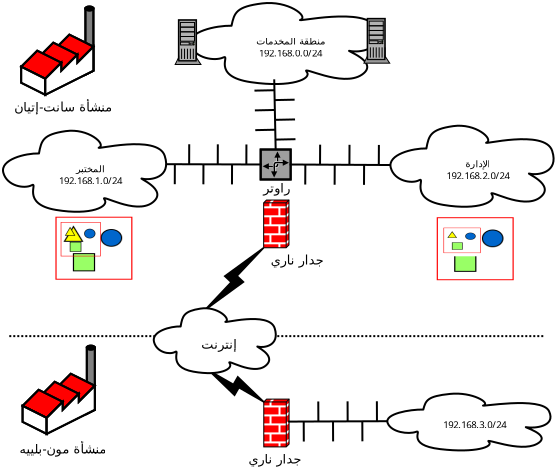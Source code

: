 <?xml version="1.0" encoding="UTF-8"?>
<dia:diagram xmlns:dia="http://www.lysator.liu.se/~alla/dia/">
  <dia:layer name="Arrière-plan" visible="true" active="true">
    <dia:object type="Standard - Line" version="0" id="O0">
      <dia:attribute name="obj_pos">
        <dia:point val="-7.358,8.844"/>
      </dia:attribute>
      <dia:attribute name="obj_bb">
        <dia:rectangle val="-7.408,8.794;19.444,8.894"/>
      </dia:attribute>
      <dia:attribute name="conn_endpoints">
        <dia:point val="-7.358,8.844"/>
        <dia:point val="19.394,8.844"/>
      </dia:attribute>
      <dia:attribute name="numcp">
        <dia:int val="1"/>
      </dia:attribute>
      <dia:attribute name="line_style">
        <dia:enum val="4"/>
      </dia:attribute>
    </dia:object>
    <dia:object type="Factory" version="1" id="O1">
      <dia:attribute name="obj_pos">
        <dia:point val="-6.764,-7.638"/>
      </dia:attribute>
      <dia:attribute name="obj_bb">
        <dia:rectangle val="-6.849,-7.688;-3.065,-3.139"/>
      </dia:attribute>
      <dia:attribute name="meta">
        <dia:composite type="dict"/>
      </dia:attribute>
      <dia:attribute name="elem_corner">
        <dia:point val="-6.764,-7.638"/>
      </dia:attribute>
      <dia:attribute name="elem_width">
        <dia:real val="3.614"/>
      </dia:attribute>
      <dia:attribute name="elem_height">
        <dia:real val="4.417"/>
      </dia:attribute>
      <dia:attribute name="line_width">
        <dia:real val="0.1"/>
      </dia:attribute>
      <dia:attribute name="line_colour">
        <dia:color val="#000000"/>
      </dia:attribute>
      <dia:attribute name="fill_colour">
        <dia:color val="#ffffff"/>
      </dia:attribute>
      <dia:attribute name="show_background">
        <dia:boolean val="true"/>
      </dia:attribute>
      <dia:attribute name="line_style">
        <dia:enum val="0"/>
        <dia:real val="1"/>
      </dia:attribute>
      <dia:attribute name="flip_horizontal">
        <dia:boolean val="false"/>
      </dia:attribute>
      <dia:attribute name="flip_vertical">
        <dia:boolean val="false"/>
      </dia:attribute>
      <dia:attribute name="subscale">
        <dia:real val="1"/>
      </dia:attribute>
    </dia:object>
    <dia:object type="Network - WAN Link" version="1" id="O2">
      <dia:attribute name="obj_pos">
        <dia:point val="5.361,4.426"/>
      </dia:attribute>
      <dia:attribute name="obj_bb">
        <dia:rectangle val="2.404,4.426;5.361,7.556"/>
      </dia:attribute>
      <dia:attribute name="conn_endpoints">
        <dia:point val="5.361,4.426"/>
        <dia:point val="2.404,7.556"/>
      </dia:attribute>
      <dia:attribute name="width">
        <dia:real val="1"/>
      </dia:attribute>
      <dia:attribute name="line_color">
        <dia:color val="#000000"/>
      </dia:attribute>
      <dia:attribute name="fill_color">
        <dia:color val="#000000"/>
      </dia:attribute>
      <dia:connections>
        <dia:connection handle="0" to="O4" connection="8"/>
        <dia:connection handle="1" to="O23" connection="3"/>
      </dia:connections>
    </dia:object>
    <dia:object type="Network - Cloud" version="1" id="O3">
      <dia:attribute name="obj_pos">
        <dia:point val="1.694,-7.812"/>
      </dia:attribute>
      <dia:attribute name="obj_bb">
        <dia:rectangle val="1.694,-7.812;11.045,-3.76"/>
      </dia:attribute>
      <dia:attribute name="meta">
        <dia:composite type="dict"/>
      </dia:attribute>
      <dia:attribute name="elem_corner">
        <dia:point val="1.694,-7.812"/>
      </dia:attribute>
      <dia:attribute name="elem_width">
        <dia:real val="9.351"/>
      </dia:attribute>
      <dia:attribute name="elem_height">
        <dia:real val="4.053"/>
      </dia:attribute>
      <dia:attribute name="line_width">
        <dia:real val="0.1"/>
      </dia:attribute>
      <dia:attribute name="line_colour">
        <dia:color val="#000000"/>
      </dia:attribute>
      <dia:attribute name="fill_colour">
        <dia:color val="#ffffff"/>
      </dia:attribute>
      <dia:attribute name="show_background">
        <dia:boolean val="true"/>
      </dia:attribute>
      <dia:attribute name="line_style">
        <dia:enum val="0"/>
        <dia:real val="1"/>
      </dia:attribute>
      <dia:attribute name="padding">
        <dia:real val="0.354"/>
      </dia:attribute>
      <dia:attribute name="text">
        <dia:composite type="text">
          <dia:attribute name="string">
            <dia:string>#منطقة المخدمات
192.168.0.0/24#</dia:string>
          </dia:attribute>
          <dia:attribute name="font">
            <dia:font family="sans" style="0" name="Helvetica"/>
          </dia:attribute>
          <dia:attribute name="height">
            <dia:real val="0.6"/>
          </dia:attribute>
          <dia:attribute name="pos">
            <dia:point val="6.62,-5.865"/>
          </dia:attribute>
          <dia:attribute name="color">
            <dia:color val="#000000"/>
          </dia:attribute>
          <dia:attribute name="alignment">
            <dia:enum val="1"/>
          </dia:attribute>
        </dia:composite>
      </dia:attribute>
      <dia:attribute name="flip_horizontal">
        <dia:boolean val="false"/>
      </dia:attribute>
      <dia:attribute name="flip_vertical">
        <dia:boolean val="false"/>
      </dia:attribute>
      <dia:attribute name="subscale">
        <dia:real val="1"/>
      </dia:attribute>
    </dia:object>
    <dia:object type="Network - Firewall" version="1" id="O4">
      <dia:attribute name="obj_pos">
        <dia:point val="5.361,2.038"/>
      </dia:attribute>
      <dia:attribute name="obj_bb">
        <dia:rectangle val="5.24,1.917;8.689,5.68"/>
      </dia:attribute>
      <dia:attribute name="meta">
        <dia:composite type="dict"/>
      </dia:attribute>
      <dia:attribute name="elem_corner">
        <dia:point val="5.361,2.038"/>
      </dia:attribute>
      <dia:attribute name="elem_width">
        <dia:real val="1.265"/>
      </dia:attribute>
      <dia:attribute name="elem_height">
        <dia:real val="2.389"/>
      </dia:attribute>
      <dia:attribute name="line_width">
        <dia:real val="0.1"/>
      </dia:attribute>
      <dia:attribute name="line_colour">
        <dia:color val="#000000"/>
      </dia:attribute>
      <dia:attribute name="fill_colour">
        <dia:color val="#ffffff"/>
      </dia:attribute>
      <dia:attribute name="show_background">
        <dia:boolean val="true"/>
      </dia:attribute>
      <dia:attribute name="line_style">
        <dia:enum val="0"/>
        <dia:real val="1"/>
      </dia:attribute>
      <dia:attribute name="padding">
        <dia:real val="0.354"/>
      </dia:attribute>
      <dia:attribute name="text">
        <dia:composite type="text">
          <dia:attribute name="string">
            <dia:string>#جدار ناري#</dia:string>
          </dia:attribute>
          <dia:attribute name="font">
            <dia:font family="sans" style="0" name="Helvetica"/>
          </dia:attribute>
          <dia:attribute name="height">
            <dia:real val="0.8"/>
          </dia:attribute>
          <dia:attribute name="pos">
            <dia:point val="5.714,5.139"/>
          </dia:attribute>
          <dia:attribute name="color">
            <dia:color val="#000000"/>
          </dia:attribute>
          <dia:attribute name="alignment">
            <dia:enum val="0"/>
          </dia:attribute>
        </dia:composite>
      </dia:attribute>
      <dia:attribute name="flip_horizontal">
        <dia:boolean val="false"/>
      </dia:attribute>
      <dia:attribute name="flip_vertical">
        <dia:boolean val="false"/>
      </dia:attribute>
      <dia:attribute name="subscale">
        <dia:real val="1"/>
      </dia:attribute>
    </dia:object>
    <dia:object type="Network - Bus" version="0" id="O5">
      <dia:attribute name="obj_pos">
        <dia:point val="5.961,-0.487"/>
      </dia:attribute>
      <dia:attribute name="obj_bb">
        <dia:rectangle val="4.901,-3.997;6.951,-0.436"/>
      </dia:attribute>
      <dia:attribute name="conn_endpoints">
        <dia:point val="5.961,-0.487"/>
        <dia:point val="5.89,-3.946"/>
      </dia:attribute>
      <dia:attribute name="line_color">
        <dia:color val="#000000"/>
      </dia:attribute>
      <dia:attribute name="bus_handles">
        <dia:point val="6.951,-1.002"/>
        <dia:point val="4.941,-1.455"/>
        <dia:point val="6.93,-1.99"/>
        <dia:point val="4.921,-2.443"/>
        <dia:point val="6.91,-2.978"/>
        <dia:point val="4.901,-3.431"/>
      </dia:attribute>
      <dia:connections>
        <dia:connection handle="0" to="O6" connection="1"/>
        <dia:connection handle="1" to="O3" connection="1"/>
      </dia:connections>
    </dia:object>
    <dia:object type="Network - Router Symbol" version="1" id="O6">
      <dia:attribute name="obj_pos">
        <dia:point val="5.211,-0.487"/>
      </dia:attribute>
      <dia:attribute name="obj_bb">
        <dia:rectangle val="5.161,-0.537;6.761,1.062"/>
      </dia:attribute>
      <dia:attribute name="meta">
        <dia:composite type="dict"/>
      </dia:attribute>
      <dia:attribute name="elem_corner">
        <dia:point val="5.211,-0.487"/>
      </dia:attribute>
      <dia:attribute name="elem_width">
        <dia:real val="1.5"/>
      </dia:attribute>
      <dia:attribute name="elem_height">
        <dia:real val="1.5"/>
      </dia:attribute>
      <dia:attribute name="line_width">
        <dia:real val="0.1"/>
      </dia:attribute>
      <dia:attribute name="line_colour">
        <dia:color val="#000000"/>
      </dia:attribute>
      <dia:attribute name="fill_colour">
        <dia:color val="#ffffff"/>
      </dia:attribute>
      <dia:attribute name="show_background">
        <dia:boolean val="true"/>
      </dia:attribute>
      <dia:attribute name="line_style">
        <dia:enum val="0"/>
        <dia:real val="1"/>
      </dia:attribute>
      <dia:attribute name="flip_horizontal">
        <dia:boolean val="false"/>
      </dia:attribute>
      <dia:attribute name="flip_vertical">
        <dia:boolean val="false"/>
      </dia:attribute>
      <dia:attribute name="subscale">
        <dia:real val="1"/>
      </dia:attribute>
    </dia:object>
    <dia:object type="Network - General Computer (Tower)" version="1" id="O7">
      <dia:attribute name="obj_pos">
        <dia:point val="0.936,-6.963"/>
      </dia:attribute>
      <dia:attribute name="obj_bb">
        <dia:rectangle val="0.928,-7.003;2.235,-3.573"/>
      </dia:attribute>
      <dia:attribute name="meta">
        <dia:composite type="dict"/>
      </dia:attribute>
      <dia:attribute name="elem_corner">
        <dia:point val="0.936,-6.963"/>
      </dia:attribute>
      <dia:attribute name="elem_width">
        <dia:real val="1.289"/>
      </dia:attribute>
      <dia:attribute name="elem_height">
        <dia:real val="2.227"/>
      </dia:attribute>
      <dia:attribute name="line_width">
        <dia:real val="0.1"/>
      </dia:attribute>
      <dia:attribute name="line_colour">
        <dia:color val="#000000"/>
      </dia:attribute>
      <dia:attribute name="fill_colour">
        <dia:color val="#ffffff"/>
      </dia:attribute>
      <dia:attribute name="show_background">
        <dia:boolean val="true"/>
      </dia:attribute>
      <dia:attribute name="line_style">
        <dia:enum val="0"/>
        <dia:real val="1"/>
      </dia:attribute>
      <dia:attribute name="padding">
        <dia:real val="0.354"/>
      </dia:attribute>
      <dia:attribute name="text">
        <dia:composite type="text">
          <dia:attribute name="string">
            <dia:string>##</dia:string>
          </dia:attribute>
          <dia:attribute name="font">
            <dia:font family="sans" style="0" name="Helvetica"/>
          </dia:attribute>
          <dia:attribute name="height">
            <dia:real val="0.8"/>
          </dia:attribute>
          <dia:attribute name="pos">
            <dia:point val="1.581,-4.077"/>
          </dia:attribute>
          <dia:attribute name="color">
            <dia:color val="#000000"/>
          </dia:attribute>
          <dia:attribute name="alignment">
            <dia:enum val="1"/>
          </dia:attribute>
        </dia:composite>
      </dia:attribute>
      <dia:attribute name="flip_horizontal">
        <dia:boolean val="false"/>
      </dia:attribute>
      <dia:attribute name="flip_vertical">
        <dia:boolean val="false"/>
      </dia:attribute>
      <dia:attribute name="subscale">
        <dia:real val="1"/>
      </dia:attribute>
    </dia:object>
    <dia:object type="Network - General Computer (Tower)" version="1" id="O8">
      <dia:attribute name="obj_pos">
        <dia:point val="10.374,-7.03"/>
      </dia:attribute>
      <dia:attribute name="obj_bb">
        <dia:rectangle val="10.366,-7.07;11.673,-3.641"/>
      </dia:attribute>
      <dia:attribute name="meta">
        <dia:composite type="dict"/>
      </dia:attribute>
      <dia:attribute name="elem_corner">
        <dia:point val="10.374,-7.03"/>
      </dia:attribute>
      <dia:attribute name="elem_width">
        <dia:real val="1.289"/>
      </dia:attribute>
      <dia:attribute name="elem_height">
        <dia:real val="2.227"/>
      </dia:attribute>
      <dia:attribute name="line_width">
        <dia:real val="0.1"/>
      </dia:attribute>
      <dia:attribute name="line_colour">
        <dia:color val="#000000"/>
      </dia:attribute>
      <dia:attribute name="fill_colour">
        <dia:color val="#ffffff"/>
      </dia:attribute>
      <dia:attribute name="show_background">
        <dia:boolean val="true"/>
      </dia:attribute>
      <dia:attribute name="line_style">
        <dia:enum val="0"/>
        <dia:real val="1"/>
      </dia:attribute>
      <dia:attribute name="padding">
        <dia:real val="0.354"/>
      </dia:attribute>
      <dia:attribute name="text">
        <dia:composite type="text">
          <dia:attribute name="string">
            <dia:string>##</dia:string>
          </dia:attribute>
          <dia:attribute name="font">
            <dia:font family="sans" style="0" name="Helvetica"/>
          </dia:attribute>
          <dia:attribute name="height">
            <dia:real val="0.8"/>
          </dia:attribute>
          <dia:attribute name="pos">
            <dia:point val="11.019,-4.144"/>
          </dia:attribute>
          <dia:attribute name="color">
            <dia:color val="#000000"/>
          </dia:attribute>
          <dia:attribute name="alignment">
            <dia:enum val="1"/>
          </dia:attribute>
        </dia:composite>
      </dia:attribute>
      <dia:attribute name="flip_horizontal">
        <dia:boolean val="false"/>
      </dia:attribute>
      <dia:attribute name="flip_vertical">
        <dia:boolean val="false"/>
      </dia:attribute>
      <dia:attribute name="subscale">
        <dia:real val="1"/>
      </dia:attribute>
    </dia:object>
    <dia:object type="Standard - Text" version="1" id="O9">
      <dia:attribute name="obj_pos">
        <dia:point val="6.011,1.663"/>
      </dia:attribute>
      <dia:attribute name="obj_bb">
        <dia:rectangle val="5.347,1.049;6.693,1.85"/>
      </dia:attribute>
      <dia:attribute name="text">
        <dia:composite type="text">
          <dia:attribute name="string">
            <dia:string>#راوتر#</dia:string>
          </dia:attribute>
          <dia:attribute name="font">
            <dia:font family="sans" style="0" name="Helvetica"/>
          </dia:attribute>
          <dia:attribute name="height">
            <dia:real val="0.8"/>
          </dia:attribute>
          <dia:attribute name="pos">
            <dia:point val="6.011,1.663"/>
          </dia:attribute>
          <dia:attribute name="color">
            <dia:color val="#000000"/>
          </dia:attribute>
          <dia:attribute name="alignment">
            <dia:enum val="1"/>
          </dia:attribute>
        </dia:composite>
      </dia:attribute>
      <dia:attribute name="valign">
        <dia:enum val="3"/>
      </dia:attribute>
    </dia:object>
    <dia:object type="Network - Bus" version="0" id="O10">
      <dia:attribute name="obj_pos">
        <dia:point val="6.711,0.263"/>
      </dia:attribute>
      <dia:attribute name="obj_bb">
        <dia:rectangle val="6.661,-0.73;11.903,1.282"/>
      </dia:attribute>
      <dia:attribute name="conn_endpoints">
        <dia:point val="6.711,0.263"/>
        <dia:point val="11.853,0.29"/>
      </dia:attribute>
      <dia:attribute name="line_color">
        <dia:color val="#000000"/>
      </dia:attribute>
      <dia:attribute name="bus_handles">
        <dia:point val="7.44,1.266"/>
        <dia:point val="8.185,-0.73"/>
        <dia:point val="8.909,1.274"/>
        <dia:point val="9.654,-0.722"/>
        <dia:point val="10.378,1.282"/>
        <dia:point val="11.123,-0.714"/>
      </dia:attribute>
      <dia:connections>
        <dia:connection handle="0" to="O6" connection="3"/>
        <dia:connection handle="1" to="O12" connection="0"/>
      </dia:connections>
    </dia:object>
    <dia:object type="Network - Bus" version="0" id="O11">
      <dia:attribute name="obj_pos">
        <dia:point val="0.206,0.246"/>
      </dia:attribute>
      <dia:attribute name="obj_bb">
        <dia:rectangle val="0.156,-0.75;5.261,1.258"/>
      </dia:attribute>
      <dia:attribute name="conn_endpoints">
        <dia:point val="0.206,0.246"/>
        <dia:point val="5.211,0.263"/>
      </dia:attribute>
      <dia:attribute name="line_color">
        <dia:color val="#000000"/>
      </dia:attribute>
      <dia:attribute name="bus_handles">
        <dia:point val="0.917,1.248"/>
        <dia:point val="1.639,-0.75"/>
        <dia:point val="2.347,1.253"/>
        <dia:point val="3.069,-0.745"/>
        <dia:point val="3.777,1.258"/>
        <dia:point val="4.499,-0.74"/>
      </dia:attribute>
      <dia:connections>
        <dia:connection handle="0" to="O13" connection="2"/>
        <dia:connection handle="1" to="O6" connection="0"/>
      </dia:connections>
    </dia:object>
    <dia:object type="Network - Cloud" version="1" id="O12">
      <dia:attribute name="obj_pos">
        <dia:point val="11.7,-1.676"/>
      </dia:attribute>
      <dia:attribute name="obj_bb">
        <dia:rectangle val="11.7,-1.676;19.858,2.376"/>
      </dia:attribute>
      <dia:attribute name="meta">
        <dia:composite type="dict"/>
      </dia:attribute>
      <dia:attribute name="elem_corner">
        <dia:point val="11.7,-1.676"/>
      </dia:attribute>
      <dia:attribute name="elem_width">
        <dia:real val="8.158"/>
      </dia:attribute>
      <dia:attribute name="elem_height">
        <dia:real val="4.053"/>
      </dia:attribute>
      <dia:attribute name="line_width">
        <dia:real val="0.1"/>
      </dia:attribute>
      <dia:attribute name="line_colour">
        <dia:color val="#000000"/>
      </dia:attribute>
      <dia:attribute name="fill_colour">
        <dia:color val="#ffffff"/>
      </dia:attribute>
      <dia:attribute name="show_background">
        <dia:boolean val="true"/>
      </dia:attribute>
      <dia:attribute name="line_style">
        <dia:enum val="0"/>
        <dia:real val="1"/>
      </dia:attribute>
      <dia:attribute name="padding">
        <dia:real val="0.354"/>
      </dia:attribute>
      <dia:attribute name="text">
        <dia:composite type="text">
          <dia:attribute name="string">
            <dia:string>#الإدارة
192.168.2.0/24#</dia:string>
          </dia:attribute>
          <dia:attribute name="font">
            <dia:font family="sans" style="0" name="Helvetica"/>
          </dia:attribute>
          <dia:attribute name="height">
            <dia:real val="0.6"/>
          </dia:attribute>
          <dia:attribute name="pos">
            <dia:point val="15.998,0.271"/>
          </dia:attribute>
          <dia:attribute name="color">
            <dia:color val="#000000"/>
          </dia:attribute>
          <dia:attribute name="alignment">
            <dia:enum val="1"/>
          </dia:attribute>
        </dia:composite>
      </dia:attribute>
      <dia:attribute name="flip_horizontal">
        <dia:boolean val="false"/>
      </dia:attribute>
      <dia:attribute name="flip_vertical">
        <dia:boolean val="false"/>
      </dia:attribute>
      <dia:attribute name="subscale">
        <dia:real val="1"/>
      </dia:attribute>
    </dia:object>
    <dia:object type="Network - Cloud" version="1" id="O13">
      <dia:attribute name="obj_pos">
        <dia:point val="-7.672,-1.426"/>
      </dia:attribute>
      <dia:attribute name="obj_bb">
        <dia:rectangle val="-7.672,-1.426;0.486,2.626"/>
      </dia:attribute>
      <dia:attribute name="meta">
        <dia:composite type="dict"/>
      </dia:attribute>
      <dia:attribute name="elem_corner">
        <dia:point val="-7.672,-1.426"/>
      </dia:attribute>
      <dia:attribute name="elem_width">
        <dia:real val="8.158"/>
      </dia:attribute>
      <dia:attribute name="elem_height">
        <dia:real val="4.053"/>
      </dia:attribute>
      <dia:attribute name="line_width">
        <dia:real val="0.1"/>
      </dia:attribute>
      <dia:attribute name="line_colour">
        <dia:color val="#000000"/>
      </dia:attribute>
      <dia:attribute name="fill_colour">
        <dia:color val="#ffffff"/>
      </dia:attribute>
      <dia:attribute name="show_background">
        <dia:boolean val="true"/>
      </dia:attribute>
      <dia:attribute name="line_style">
        <dia:enum val="0"/>
        <dia:real val="1"/>
      </dia:attribute>
      <dia:attribute name="padding">
        <dia:real val="0.354"/>
      </dia:attribute>
      <dia:attribute name="text">
        <dia:composite type="text">
          <dia:attribute name="string">
            <dia:string>#المختبر
192.168.1.0/24#</dia:string>
          </dia:attribute>
          <dia:attribute name="font">
            <dia:font family="sans" style="0" name="Helvetica"/>
          </dia:attribute>
          <dia:attribute name="height">
            <dia:real val="0.6"/>
          </dia:attribute>
          <dia:attribute name="pos">
            <dia:point val="-3.374,0.521"/>
          </dia:attribute>
          <dia:attribute name="color">
            <dia:color val="#000000"/>
          </dia:attribute>
          <dia:attribute name="alignment">
            <dia:enum val="1"/>
          </dia:attribute>
        </dia:composite>
      </dia:attribute>
      <dia:attribute name="flip_horizontal">
        <dia:boolean val="false"/>
      </dia:attribute>
      <dia:attribute name="flip_vertical">
        <dia:boolean val="false"/>
      </dia:attribute>
      <dia:attribute name="subscale">
        <dia:real val="1"/>
      </dia:attribute>
    </dia:object>
    <dia:group>
      <dia:object type="Standard - Image" version="0" id="O14">
        <dia:attribute name="obj_pos">
          <dia:point val="14.014,2.899"/>
        </dia:attribute>
        <dia:attribute name="obj_bb">
          <dia:rectangle val="13.964,2.849;17.914,6.099"/>
        </dia:attribute>
        <dia:attribute name="elem_corner">
          <dia:point val="14.014,2.899"/>
        </dia:attribute>
        <dia:attribute name="elem_width">
          <dia:real val="3.85"/>
        </dia:attribute>
        <dia:attribute name="elem_height">
          <dia:real val="3.15"/>
        </dia:attribute>
        <dia:attribute name="draw_border">
          <dia:boolean val="false"/>
        </dia:attribute>
        <dia:attribute name="keep_aspect">
          <dia:boolean val="true"/>
        </dia:attribute>
        <dia:attribute name="file">
          <dia:string>#/home/muhammad/Wheezy2014/debian-handbook/en-US/images/./bsdcpu.xpm#</dia:string>
        </dia:attribute>
      </dia:object>
      <dia:object type="Standard - Box" version="0" id="O15">
        <dia:attribute name="obj_pos">
          <dia:point val="14.339,3.202"/>
        </dia:attribute>
        <dia:attribute name="obj_bb">
          <dia:rectangle val="14.289,3.152;16.258,4.852"/>
        </dia:attribute>
        <dia:attribute name="elem_corner">
          <dia:point val="14.339,3.202"/>
        </dia:attribute>
        <dia:attribute name="elem_width">
          <dia:real val="1.869"/>
        </dia:attribute>
        <dia:attribute name="elem_height">
          <dia:real val="1.6"/>
        </dia:attribute>
        <dia:attribute name="border_color">
          <dia:color val="#ffffff"/>
        </dia:attribute>
        <dia:attribute name="show_background">
          <dia:boolean val="true"/>
        </dia:attribute>
      </dia:object>
      <dia:object type="Standard - Image" version="0" id="O16">
        <dia:attribute name="obj_pos">
          <dia:point val="14.353,3.424"/>
        </dia:attribute>
        <dia:attribute name="obj_bb">
          <dia:rectangle val="14.303,3.374;16.258,4.741"/>
        </dia:attribute>
        <dia:attribute name="elem_corner">
          <dia:point val="14.353,3.424"/>
        </dia:attribute>
        <dia:attribute name="elem_width">
          <dia:real val="1.855"/>
        </dia:attribute>
        <dia:attribute name="elem_height">
          <dia:real val="1.267"/>
        </dia:attribute>
        <dia:attribute name="draw_border">
          <dia:boolean val="false"/>
        </dia:attribute>
        <dia:attribute name="keep_aspect">
          <dia:boolean val="true"/>
        </dia:attribute>
        <dia:attribute name="file">
          <dia:string>#/home/muhammad/Wheezy2014/debian-handbook/en-US/images/././microsoft-windows-logo-2.gif#</dia:string>
        </dia:attribute>
      </dia:object>
    </dia:group>
    <dia:group>
      <dia:object type="Standard - Image" version="0" id="O17">
        <dia:attribute name="obj_pos">
          <dia:point val="-5.051,2.874"/>
        </dia:attribute>
        <dia:attribute name="obj_bb">
          <dia:rectangle val="-5.101,2.824;-1.151,6.074"/>
        </dia:attribute>
        <dia:attribute name="elem_corner">
          <dia:point val="-5.051,2.874"/>
        </dia:attribute>
        <dia:attribute name="elem_width">
          <dia:real val="3.85"/>
        </dia:attribute>
        <dia:attribute name="elem_height">
          <dia:real val="3.15"/>
        </dia:attribute>
        <dia:attribute name="draw_border">
          <dia:boolean val="false"/>
        </dia:attribute>
        <dia:attribute name="keep_aspect">
          <dia:boolean val="true"/>
        </dia:attribute>
        <dia:attribute name="file">
          <dia:string>#/home/muhammad/Wheezy2014/debian-handbook/en-US/images/./bsdcpu.xpm#</dia:string>
        </dia:attribute>
      </dia:object>
      <dia:object type="Standard - Image" version="0" id="O18">
        <dia:attribute name="obj_pos">
          <dia:point val="-4.786,3.141"/>
        </dia:attribute>
        <dia:attribute name="obj_bb">
          <dia:rectangle val="-4.836,3.091;-2.736,4.906"/>
        </dia:attribute>
        <dia:attribute name="elem_corner">
          <dia:point val="-4.786,3.141"/>
        </dia:attribute>
        <dia:attribute name="elem_width">
          <dia:real val="2"/>
        </dia:attribute>
        <dia:attribute name="elem_height">
          <dia:real val="1.714"/>
        </dia:attribute>
        <dia:attribute name="draw_border">
          <dia:boolean val="false"/>
        </dia:attribute>
        <dia:attribute name="keep_aspect">
          <dia:boolean val="true"/>
        </dia:attribute>
        <dia:attribute name="file">
          <dia:string>#/home/muhammad/Wheezy2014/debian-handbook/en-US/images/./apple.xpm#</dia:string>
        </dia:attribute>
      </dia:object>
    </dia:group>
    <dia:object type="Standard - Text" version="1" id="O19">
      <dia:attribute name="obj_pos">
        <dia:point val="-7.108,-2.387"/>
      </dia:attribute>
      <dia:attribute name="obj_bb">
        <dia:rectangle val="-7.108,-2.982;-2.291,-2.237"/>
      </dia:attribute>
      <dia:attribute name="text">
        <dia:composite type="text">
          <dia:attribute name="string">
            <dia:string>#منشأة سانت-إتيان#</dia:string>
          </dia:attribute>
          <dia:attribute name="font">
            <dia:font family="sans" style="0" name="Helvetica"/>
          </dia:attribute>
          <dia:attribute name="height">
            <dia:real val="0.8"/>
          </dia:attribute>
          <dia:attribute name="pos">
            <dia:point val="-7.108,-2.387"/>
          </dia:attribute>
          <dia:attribute name="color">
            <dia:color val="#000000"/>
          </dia:attribute>
          <dia:attribute name="alignment">
            <dia:enum val="0"/>
          </dia:attribute>
        </dia:composite>
      </dia:attribute>
      <dia:attribute name="valign">
        <dia:enum val="3"/>
      </dia:attribute>
    </dia:object>
    <dia:object type="Factory" version="1" id="O20">
      <dia:attribute name="obj_pos">
        <dia:point val="-6.694,9.318"/>
      </dia:attribute>
      <dia:attribute name="obj_bb">
        <dia:rectangle val="-6.778,9.268;-2.995,13.816"/>
      </dia:attribute>
      <dia:attribute name="meta">
        <dia:composite type="dict"/>
      </dia:attribute>
      <dia:attribute name="elem_corner">
        <dia:point val="-6.694,9.318"/>
      </dia:attribute>
      <dia:attribute name="elem_width">
        <dia:real val="3.614"/>
      </dia:attribute>
      <dia:attribute name="elem_height">
        <dia:real val="4.417"/>
      </dia:attribute>
      <dia:attribute name="line_width">
        <dia:real val="0.1"/>
      </dia:attribute>
      <dia:attribute name="line_colour">
        <dia:color val="#000000"/>
      </dia:attribute>
      <dia:attribute name="fill_colour">
        <dia:color val="#ffffff"/>
      </dia:attribute>
      <dia:attribute name="show_background">
        <dia:boolean val="true"/>
      </dia:attribute>
      <dia:attribute name="line_style">
        <dia:enum val="0"/>
        <dia:real val="1"/>
      </dia:attribute>
      <dia:attribute name="flip_horizontal">
        <dia:boolean val="false"/>
      </dia:attribute>
      <dia:attribute name="flip_vertical">
        <dia:boolean val="false"/>
      </dia:attribute>
      <dia:attribute name="subscale">
        <dia:real val="1"/>
      </dia:attribute>
    </dia:object>
    <dia:object type="Standard - Text" version="1" id="O21">
      <dia:attribute name="obj_pos">
        <dia:point val="-6.853,14.717"/>
      </dia:attribute>
      <dia:attribute name="obj_bb">
        <dia:rectangle val="-6.853,14.123;-2.526,14.867"/>
      </dia:attribute>
      <dia:attribute name="text">
        <dia:composite type="text">
          <dia:attribute name="string">
            <dia:string>#منشأة مون-بلييه#</dia:string>
          </dia:attribute>
          <dia:attribute name="font">
            <dia:font family="sans" style="0" name="Helvetica"/>
          </dia:attribute>
          <dia:attribute name="height">
            <dia:real val="0.8"/>
          </dia:attribute>
          <dia:attribute name="pos">
            <dia:point val="-6.853,14.717"/>
          </dia:attribute>
          <dia:attribute name="color">
            <dia:color val="#000000"/>
          </dia:attribute>
          <dia:attribute name="alignment">
            <dia:enum val="0"/>
          </dia:attribute>
        </dia:composite>
      </dia:attribute>
      <dia:attribute name="valign">
        <dia:enum val="3"/>
      </dia:attribute>
    </dia:object>
    <dia:object type="Network - WAN Link" version="1" id="O22">
      <dia:attribute name="obj_pos">
        <dia:point val="5.367,12.134"/>
      </dia:attribute>
      <dia:attribute name="obj_bb">
        <dia:rectangle val="2.604,10.546;5.367,12.134"/>
      </dia:attribute>
      <dia:attribute name="conn_endpoints">
        <dia:point val="5.367,12.134"/>
        <dia:point val="2.604,10.546"/>
      </dia:attribute>
      <dia:attribute name="width">
        <dia:real val="1"/>
      </dia:attribute>
      <dia:attribute name="line_color">
        <dia:color val="#000000"/>
      </dia:attribute>
      <dia:attribute name="fill_color">
        <dia:color val="#000000"/>
      </dia:attribute>
      <dia:connections>
        <dia:connection handle="0" to="O24" connection="3"/>
        <dia:connection handle="1" to="O23" connection="1"/>
      </dia:connections>
    </dia:object>
    <dia:object type="Network - Cloud" version="1" id="O23">
      <dia:attribute name="obj_pos">
        <dia:point val="-0.135,7.45"/>
      </dia:attribute>
      <dia:attribute name="obj_bb">
        <dia:rectangle val="-0.135,7.45;5.968,10.695"/>
      </dia:attribute>
      <dia:attribute name="meta">
        <dia:composite type="dict"/>
      </dia:attribute>
      <dia:attribute name="elem_corner">
        <dia:point val="-0.135,7.45"/>
      </dia:attribute>
      <dia:attribute name="elem_width">
        <dia:real val="6.103"/>
      </dia:attribute>
      <dia:attribute name="elem_height">
        <dia:real val="3.245"/>
      </dia:attribute>
      <dia:attribute name="line_width">
        <dia:real val="0.1"/>
      </dia:attribute>
      <dia:attribute name="line_colour">
        <dia:color val="#000000"/>
      </dia:attribute>
      <dia:attribute name="fill_colour">
        <dia:color val="#ffffff"/>
      </dia:attribute>
      <dia:attribute name="show_background">
        <dia:boolean val="true"/>
      </dia:attribute>
      <dia:attribute name="line_style">
        <dia:enum val="0"/>
        <dia:real val="1"/>
      </dia:attribute>
      <dia:attribute name="padding">
        <dia:real val="0.354"/>
      </dia:attribute>
      <dia:attribute name="text">
        <dia:composite type="text">
          <dia:attribute name="string">
            <dia:string>#إنترنت#</dia:string>
          </dia:attribute>
          <dia:attribute name="font">
            <dia:font family="sans" style="0" name="Helvetica"/>
          </dia:attribute>
          <dia:attribute name="height">
            <dia:real val="0.8"/>
          </dia:attribute>
          <dia:attribute name="pos">
            <dia:point val="3.08,9.33"/>
          </dia:attribute>
          <dia:attribute name="color">
            <dia:color val="#000000"/>
          </dia:attribute>
          <dia:attribute name="alignment">
            <dia:enum val="1"/>
          </dia:attribute>
        </dia:composite>
      </dia:attribute>
      <dia:attribute name="flip_horizontal">
        <dia:boolean val="false"/>
      </dia:attribute>
      <dia:attribute name="flip_vertical">
        <dia:boolean val="false"/>
      </dia:attribute>
      <dia:attribute name="subscale">
        <dia:real val="1"/>
      </dia:attribute>
    </dia:object>
    <dia:object type="Network - Firewall" version="1" id="O24">
      <dia:attribute name="obj_pos">
        <dia:point val="5.367,11.994"/>
      </dia:attribute>
      <dia:attribute name="obj_bb">
        <dia:rectangle val="4.274,11.873;7.602,15.636"/>
      </dia:attribute>
      <dia:attribute name="meta">
        <dia:composite type="dict"/>
      </dia:attribute>
      <dia:attribute name="elem_corner">
        <dia:point val="5.367,11.994"/>
      </dia:attribute>
      <dia:attribute name="elem_width">
        <dia:real val="1.265"/>
      </dia:attribute>
      <dia:attribute name="elem_height">
        <dia:real val="2.389"/>
      </dia:attribute>
      <dia:attribute name="line_width">
        <dia:real val="0.1"/>
      </dia:attribute>
      <dia:attribute name="line_colour">
        <dia:color val="#000000"/>
      </dia:attribute>
      <dia:attribute name="fill_colour">
        <dia:color val="#ffffff"/>
      </dia:attribute>
      <dia:attribute name="show_background">
        <dia:boolean val="true"/>
      </dia:attribute>
      <dia:attribute name="line_style">
        <dia:enum val="0"/>
        <dia:real val="1"/>
      </dia:attribute>
      <dia:attribute name="padding">
        <dia:real val="0.354"/>
      </dia:attribute>
      <dia:attribute name="text">
        <dia:composite type="text">
          <dia:attribute name="string">
            <dia:string>#جدار ناري#</dia:string>
          </dia:attribute>
          <dia:attribute name="font">
            <dia:font family="sans" style="0" name="Helvetica"/>
          </dia:attribute>
          <dia:attribute name="height">
            <dia:real val="0.8"/>
          </dia:attribute>
          <dia:attribute name="pos">
            <dia:point val="5.929,15.095"/>
          </dia:attribute>
          <dia:attribute name="color">
            <dia:color val="#000000"/>
          </dia:attribute>
          <dia:attribute name="alignment">
            <dia:enum val="1"/>
          </dia:attribute>
        </dia:composite>
      </dia:attribute>
      <dia:attribute name="flip_horizontal">
        <dia:boolean val="false"/>
      </dia:attribute>
      <dia:attribute name="flip_vertical">
        <dia:boolean val="false"/>
      </dia:attribute>
      <dia:attribute name="subscale">
        <dia:real val="1"/>
      </dia:attribute>
    </dia:object>
    <dia:object type="Network - Bus" version="0" id="O25">
      <dia:attribute name="obj_pos">
        <dia:point val="6.632,13.118"/>
      </dia:attribute>
      <dia:attribute name="obj_bb">
        <dia:rectangle val="6.581,12.1;11.809,14.115"/>
      </dia:attribute>
      <dia:attribute name="conn_endpoints">
        <dia:point val="6.632,13.118"/>
        <dia:point val="11.758,13.097"/>
      </dia:attribute>
      <dia:attribute name="line_color">
        <dia:color val="#000000"/>
      </dia:attribute>
      <dia:attribute name="bus_handles">
        <dia:point val="7.368,14.115"/>
        <dia:point val="8.092,12.112"/>
        <dia:point val="8.833,14.109"/>
        <dia:point val="9.557,12.106"/>
        <dia:point val="10.298,14.103"/>
        <dia:point val="11.022,12.1"/>
      </dia:attribute>
      <dia:connections>
        <dia:connection handle="0" to="O24" connection="14"/>
        <dia:connection handle="1" to="O26" connection="0"/>
      </dia:connections>
    </dia:object>
    <dia:object type="Network - Cloud" version="1" id="O26">
      <dia:attribute name="obj_pos">
        <dia:point val="11.545,11.719"/>
      </dia:attribute>
      <dia:attribute name="obj_bb">
        <dia:rectangle val="11.545,11.719;19.702,14.56"/>
      </dia:attribute>
      <dia:attribute name="meta">
        <dia:composite type="dict"/>
      </dia:attribute>
      <dia:attribute name="elem_corner">
        <dia:point val="11.545,11.719"/>
      </dia:attribute>
      <dia:attribute name="elem_width">
        <dia:real val="8.158"/>
      </dia:attribute>
      <dia:attribute name="elem_height">
        <dia:real val="2.841"/>
      </dia:attribute>
      <dia:attribute name="line_width">
        <dia:real val="0.1"/>
      </dia:attribute>
      <dia:attribute name="line_colour">
        <dia:color val="#000000"/>
      </dia:attribute>
      <dia:attribute name="fill_colour">
        <dia:color val="#ffffff"/>
      </dia:attribute>
      <dia:attribute name="show_background">
        <dia:boolean val="true"/>
      </dia:attribute>
      <dia:attribute name="line_style">
        <dia:enum val="0"/>
        <dia:real val="1"/>
      </dia:attribute>
      <dia:attribute name="padding">
        <dia:real val="0.354"/>
      </dia:attribute>
      <dia:attribute name="text">
        <dia:composite type="text">
          <dia:attribute name="string">
            <dia:string>#192.168.3.0/24#</dia:string>
          </dia:attribute>
          <dia:attribute name="font">
            <dia:font family="sans" style="0" name="Helvetica"/>
          </dia:attribute>
          <dia:attribute name="height">
            <dia:real val="0.6"/>
          </dia:attribute>
          <dia:attribute name="pos">
            <dia:point val="15.842,13.339"/>
          </dia:attribute>
          <dia:attribute name="color">
            <dia:color val="#000000"/>
          </dia:attribute>
          <dia:attribute name="alignment">
            <dia:enum val="1"/>
          </dia:attribute>
        </dia:composite>
      </dia:attribute>
      <dia:attribute name="flip_horizontal">
        <dia:boolean val="false"/>
      </dia:attribute>
      <dia:attribute name="flip_vertical">
        <dia:boolean val="false"/>
      </dia:attribute>
      <dia:attribute name="subscale">
        <dia:real val="1"/>
      </dia:attribute>
    </dia:object>
  </dia:layer>
</dia:diagram>
